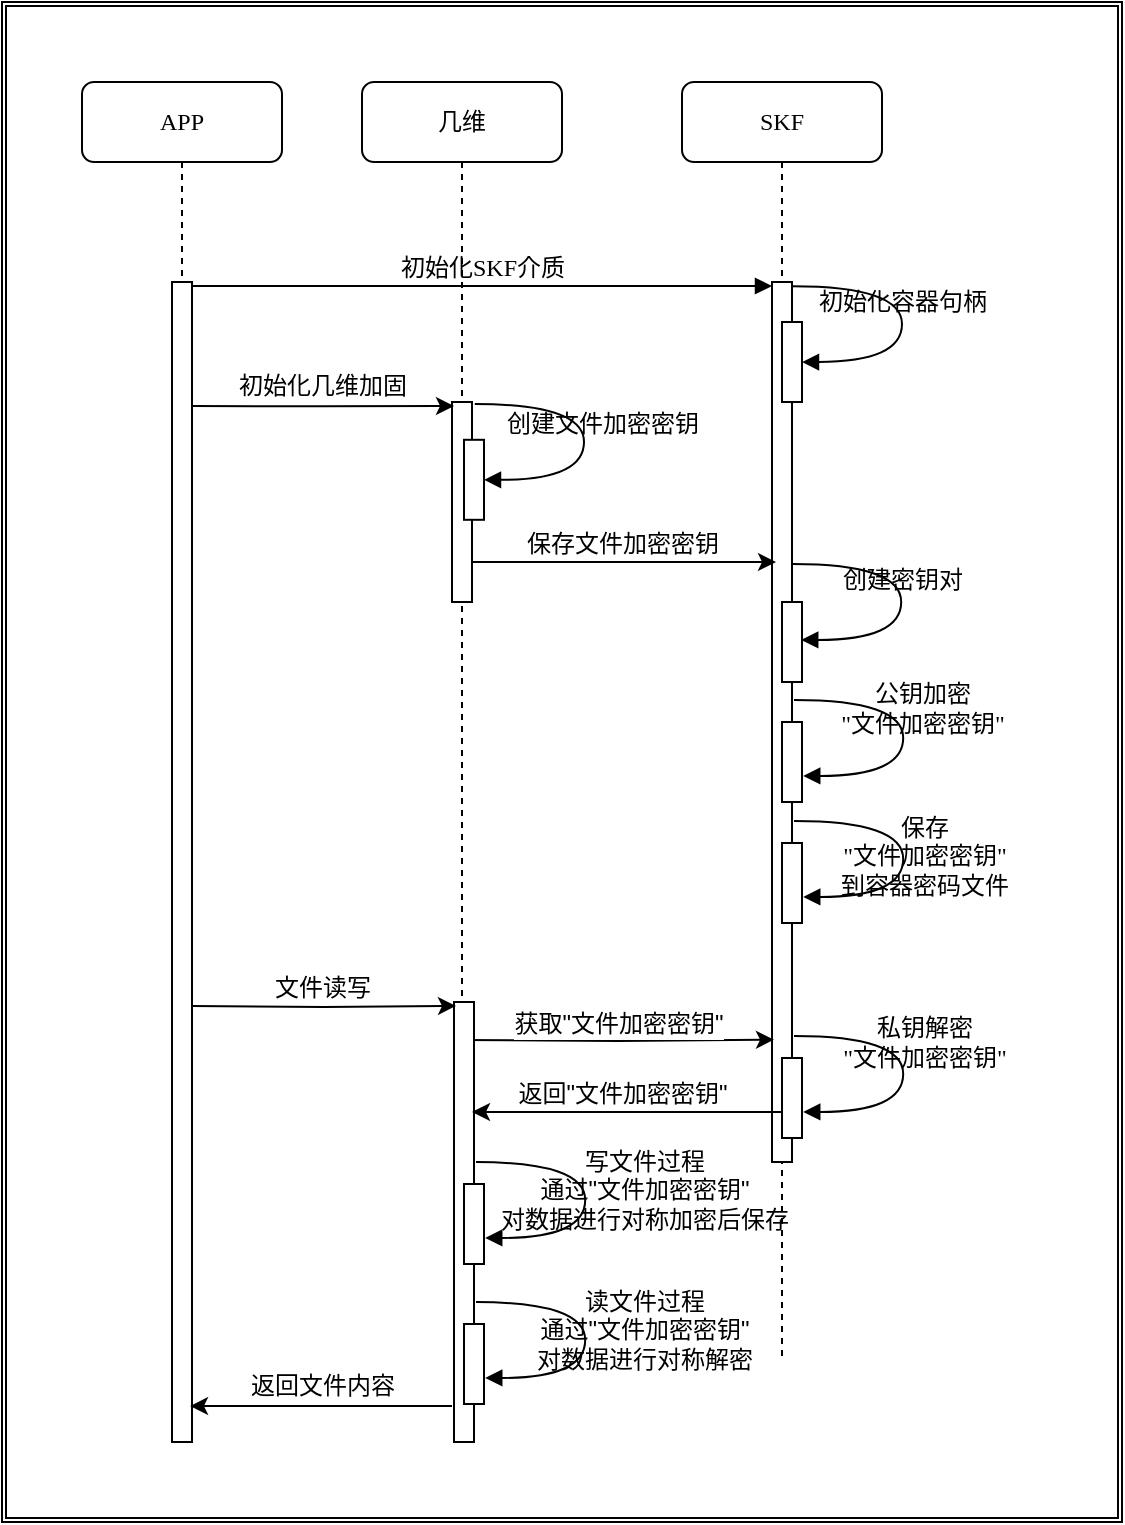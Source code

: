 <mxfile version="14.7.0" type="github">
  <diagram name="Page-1" id="13e1069c-82ec-6db2-03f1-153e76fe0fe0">
    <mxGraphModel dx="946" dy="539" grid="1" gridSize="10" guides="1" tooltips="1" connect="1" arrows="1" fold="1" page="1" pageScale="1" pageWidth="1100" pageHeight="850" background="none" math="0" shadow="0">
      <root>
        <mxCell id="0" />
        <mxCell id="1" parent="0" />
        <mxCell id="XkfTH1fpeu_SxHz1Nigs-37" value="" style="shape=ext;double=1;rounded=0;whiteSpace=wrap;html=1;fontSize=15;" vertex="1" parent="1">
          <mxGeometry x="320" y="40" width="560" height="760" as="geometry" />
        </mxCell>
        <mxCell id="7baba1c4bc27f4b0-2" value="几维" style="shape=umlLifeline;perimeter=lifelinePerimeter;whiteSpace=wrap;html=1;container=1;collapsible=0;recursiveResize=0;outlineConnect=0;rounded=1;shadow=0;comic=0;labelBackgroundColor=none;strokeWidth=1;fontFamily=Verdana;fontSize=12;align=center;" parent="1" vertex="1">
          <mxGeometry x="500" y="80" width="100" height="680" as="geometry" />
        </mxCell>
        <mxCell id="7baba1c4bc27f4b0-3" value="SKF" style="shape=umlLifeline;perimeter=lifelinePerimeter;whiteSpace=wrap;html=1;container=1;collapsible=0;recursiveResize=0;outlineConnect=0;rounded=1;shadow=0;comic=0;labelBackgroundColor=none;strokeWidth=1;fontFamily=Verdana;fontSize=12;align=center;" parent="1" vertex="1">
          <mxGeometry x="660" y="80" width="100" height="640" as="geometry" />
        </mxCell>
        <mxCell id="7baba1c4bc27f4b0-13" value="" style="html=1;points=[];perimeter=orthogonalPerimeter;rounded=0;shadow=0;comic=0;labelBackgroundColor=none;strokeWidth=1;fontFamily=Verdana;fontSize=12;align=center;" parent="7baba1c4bc27f4b0-3" vertex="1">
          <mxGeometry x="45" y="100" width="10" height="440" as="geometry" />
        </mxCell>
        <mxCell id="7baba1c4bc27f4b0-8" value="APP" style="shape=umlLifeline;perimeter=lifelinePerimeter;whiteSpace=wrap;html=1;container=1;collapsible=0;recursiveResize=0;outlineConnect=0;rounded=1;shadow=0;comic=0;labelBackgroundColor=none;strokeWidth=1;fontFamily=Verdana;fontSize=12;align=center;" parent="1" vertex="1">
          <mxGeometry x="360" y="80" width="100" height="680" as="geometry" />
        </mxCell>
        <mxCell id="7baba1c4bc27f4b0-9" value="" style="html=1;points=[];perimeter=orthogonalPerimeter;rounded=0;shadow=0;comic=0;labelBackgroundColor=none;strokeWidth=1;fontFamily=Verdana;fontSize=12;align=center;" parent="7baba1c4bc27f4b0-8" vertex="1">
          <mxGeometry x="45" y="100" width="10" height="580" as="geometry" />
        </mxCell>
        <mxCell id="7baba1c4bc27f4b0-11" value="初始化SKF介质" style="html=1;verticalAlign=bottom;endArrow=block;entryX=0;entryY=0.005;labelBackgroundColor=none;fontFamily=Verdana;fontSize=12;edgeStyle=elbowEdgeStyle;elbow=vertical;entryDx=0;entryDy=0;entryPerimeter=0;" parent="1" source="7baba1c4bc27f4b0-9" target="7baba1c4bc27f4b0-13" edge="1">
          <mxGeometry relative="1" as="geometry">
            <mxPoint x="480" y="190" as="sourcePoint" />
            <mxPoint x="545" y="180" as="targetPoint" />
          </mxGeometry>
        </mxCell>
        <mxCell id="7baba1c4bc27f4b0-35" value="初始化容器句柄" style="html=1;verticalAlign=bottom;endArrow=block;labelBackgroundColor=none;fontFamily=Verdana;fontSize=12;elbow=vertical;edgeStyle=orthogonalEdgeStyle;curved=1;entryX=1;entryY=0.286;entryPerimeter=0;exitX=1.038;exitY=0.345;exitPerimeter=0;" parent="1" edge="1">
          <mxGeometry relative="1" as="geometry">
            <mxPoint x="715.38" y="182.1" as="sourcePoint" />
            <mxPoint x="720" y="220.02" as="targetPoint" />
            <Array as="points">
              <mxPoint x="770" y="182" />
              <mxPoint x="770" y="220" />
            </Array>
          </mxGeometry>
        </mxCell>
        <mxCell id="XkfTH1fpeu_SxHz1Nigs-2" value="" style="html=1;points=[];perimeter=orthogonalPerimeter;rounded=0;shadow=0;comic=0;labelBackgroundColor=none;strokeWidth=1;fontFamily=Verdana;fontSize=12;align=center;" vertex="1" parent="1">
          <mxGeometry x="710" y="200" width="10" height="40" as="geometry" />
        </mxCell>
        <mxCell id="XkfTH1fpeu_SxHz1Nigs-9" style="edgeStyle=orthogonalEdgeStyle;rounded=0;orthogonalLoop=1;jettySize=auto;html=1;fontSize=15;exitX=1;exitY=0.8;exitDx=0;exitDy=0;exitPerimeter=0;" edge="1" parent="1" source="XkfTH1fpeu_SxHz1Nigs-3">
          <mxGeometry relative="1" as="geometry">
            <mxPoint x="707" y="320" as="targetPoint" />
          </mxGeometry>
        </mxCell>
        <mxCell id="XkfTH1fpeu_SxHz1Nigs-10" value="&lt;font style=&quot;font-size: 12px&quot;&gt;保存文件加密密钥&lt;/font&gt;" style="edgeLabel;html=1;align=center;verticalAlign=middle;resizable=0;points=[];fontSize=15;" vertex="1" connectable="0" parent="XkfTH1fpeu_SxHz1Nigs-9">
          <mxGeometry x="-0.132" y="4" relative="1" as="geometry">
            <mxPoint x="9" y="-7" as="offset" />
          </mxGeometry>
        </mxCell>
        <mxCell id="XkfTH1fpeu_SxHz1Nigs-3" value="" style="html=1;points=[];perimeter=orthogonalPerimeter;rounded=0;shadow=0;comic=0;labelBackgroundColor=none;strokeWidth=1;fontFamily=Verdana;fontSize=12;align=center;" vertex="1" parent="1">
          <mxGeometry x="545" y="240" width="10" height="100" as="geometry" />
        </mxCell>
        <mxCell id="XkfTH1fpeu_SxHz1Nigs-4" style="edgeStyle=orthogonalEdgeStyle;rounded=0;orthogonalLoop=1;jettySize=auto;html=1;entryX=0.1;entryY=0.02;entryDx=0;entryDy=0;entryPerimeter=0;fontSize=15;exitX=1;exitY=0.107;exitDx=0;exitDy=0;exitPerimeter=0;" edge="1" parent="1" source="7baba1c4bc27f4b0-9" target="XkfTH1fpeu_SxHz1Nigs-3">
          <mxGeometry relative="1" as="geometry" />
        </mxCell>
        <mxCell id="XkfTH1fpeu_SxHz1Nigs-5" value="&lt;font style=&quot;font-size: 12px&quot;&gt;初始化几维加固&lt;/font&gt;" style="edgeLabel;html=1;align=center;verticalAlign=middle;resizable=0;points=[];fontSize=15;" vertex="1" connectable="0" parent="XkfTH1fpeu_SxHz1Nigs-4">
          <mxGeometry x="-0.13" relative="1" as="geometry">
            <mxPoint x="8" y="-12" as="offset" />
          </mxGeometry>
        </mxCell>
        <mxCell id="XkfTH1fpeu_SxHz1Nigs-6" value="创建文件加密密钥" style="html=1;verticalAlign=bottom;endArrow=block;labelBackgroundColor=none;fontFamily=Verdana;fontSize=12;elbow=vertical;edgeStyle=orthogonalEdgeStyle;curved=1;entryX=1;entryY=0.286;entryPerimeter=0;exitX=1.038;exitY=0.345;exitPerimeter=0;" edge="1" parent="1">
          <mxGeometry x="0.033" y="9" relative="1" as="geometry">
            <mxPoint x="556.38" y="241" as="sourcePoint" />
            <mxPoint x="561" y="278.92" as="targetPoint" />
            <Array as="points">
              <mxPoint x="611" y="240.9" />
              <mxPoint x="611" y="278.9" />
            </Array>
            <mxPoint as="offset" />
          </mxGeometry>
        </mxCell>
        <mxCell id="XkfTH1fpeu_SxHz1Nigs-7" value="" style="html=1;points=[];perimeter=orthogonalPerimeter;rounded=0;shadow=0;comic=0;labelBackgroundColor=none;strokeWidth=1;fontFamily=Verdana;fontSize=12;align=center;" vertex="1" parent="1">
          <mxGeometry x="551" y="258.9" width="10" height="40" as="geometry" />
        </mxCell>
        <mxCell id="XkfTH1fpeu_SxHz1Nigs-8" value="" style="html=1;points=[];perimeter=orthogonalPerimeter;rounded=0;shadow=0;comic=0;labelBackgroundColor=none;strokeWidth=1;fontFamily=Verdana;fontSize=12;align=center;" vertex="1" parent="1">
          <mxGeometry x="710" y="340" width="10" height="40" as="geometry" />
        </mxCell>
        <mxCell id="XkfTH1fpeu_SxHz1Nigs-11" value="创建密钥对" style="html=1;verticalAlign=bottom;endArrow=block;labelBackgroundColor=none;fontFamily=Verdana;fontSize=12;elbow=vertical;edgeStyle=orthogonalEdgeStyle;curved=1;entryX=1;entryY=0.286;entryPerimeter=0;exitX=1.038;exitY=0.345;exitPerimeter=0;" edge="1" parent="1">
          <mxGeometry relative="1" as="geometry">
            <mxPoint x="715.0" y="321.04" as="sourcePoint" />
            <mxPoint x="719.62" y="358.96" as="targetPoint" />
            <Array as="points">
              <mxPoint x="769.62" y="320.94" />
              <mxPoint x="769.62" y="358.94" />
            </Array>
          </mxGeometry>
        </mxCell>
        <mxCell id="XkfTH1fpeu_SxHz1Nigs-12" value="" style="html=1;points=[];perimeter=orthogonalPerimeter;rounded=0;shadow=0;comic=0;labelBackgroundColor=none;strokeWidth=1;fontFamily=Verdana;fontSize=12;align=center;" vertex="1" parent="1">
          <mxGeometry x="710" y="400" width="10" height="40" as="geometry" />
        </mxCell>
        <mxCell id="XkfTH1fpeu_SxHz1Nigs-13" value="公钥加密&lt;br&gt;&quot;文件加密密钥&quot;" style="html=1;verticalAlign=bottom;endArrow=block;labelBackgroundColor=none;fontFamily=Verdana;fontSize=12;elbow=vertical;edgeStyle=orthogonalEdgeStyle;curved=1;entryX=1;entryY=0.286;entryPerimeter=0;exitX=1.038;exitY=0.345;exitPerimeter=0;" edge="1" parent="1">
          <mxGeometry x="0.06" y="9" relative="1" as="geometry">
            <mxPoint x="716" y="389.04" as="sourcePoint" />
            <mxPoint x="720.62" y="426.96" as="targetPoint" />
            <Array as="points">
              <mxPoint x="770.62" y="388.94" />
              <mxPoint x="770.62" y="426.94" />
            </Array>
            <mxPoint as="offset" />
          </mxGeometry>
        </mxCell>
        <mxCell id="XkfTH1fpeu_SxHz1Nigs-14" value="" style="html=1;points=[];perimeter=orthogonalPerimeter;rounded=0;shadow=0;comic=0;labelBackgroundColor=none;strokeWidth=1;fontFamily=Verdana;fontSize=12;align=center;" vertex="1" parent="1">
          <mxGeometry x="710" y="460.5" width="10" height="40" as="geometry" />
        </mxCell>
        <mxCell id="XkfTH1fpeu_SxHz1Nigs-15" value="保存&lt;br&gt;&quot;文件加密密钥&quot;&lt;br&gt;到容器密码文件" style="html=1;verticalAlign=bottom;endArrow=block;labelBackgroundColor=none;fontFamily=Verdana;fontSize=12;elbow=vertical;edgeStyle=orthogonalEdgeStyle;curved=1;entryX=1;entryY=0.286;entryPerimeter=0;exitX=1.038;exitY=0.345;exitPerimeter=0;" edge="1" parent="1">
          <mxGeometry x="0.299" y="10" relative="1" as="geometry">
            <mxPoint x="716" y="449.54" as="sourcePoint" />
            <mxPoint x="720.62" y="487.46" as="targetPoint" />
            <Array as="points">
              <mxPoint x="770.62" y="449.44" />
              <mxPoint x="770.62" y="487.44" />
            </Array>
            <mxPoint x="10" y="-7" as="offset" />
          </mxGeometry>
        </mxCell>
        <mxCell id="XkfTH1fpeu_SxHz1Nigs-25" style="edgeStyle=orthogonalEdgeStyle;rounded=0;orthogonalLoop=1;jettySize=auto;html=1;fontSize=15;entryX=0.1;entryY=0.861;entryDx=0;entryDy=0;entryPerimeter=0;" edge="1" parent="1" target="7baba1c4bc27f4b0-13">
          <mxGeometry relative="1" as="geometry">
            <mxPoint x="550" y="559" as="sourcePoint" />
            <mxPoint x="650" y="630" as="targetPoint" />
          </mxGeometry>
        </mxCell>
        <mxCell id="XkfTH1fpeu_SxHz1Nigs-26" value="&lt;font style=&quot;font-size: 12px&quot;&gt;获取&quot;文件加密密钥&quot;&lt;/font&gt;" style="edgeLabel;html=1;align=center;verticalAlign=middle;resizable=0;points=[];fontSize=15;" vertex="1" connectable="0" parent="XkfTH1fpeu_SxHz1Nigs-25">
          <mxGeometry x="-0.039" relative="1" as="geometry">
            <mxPoint x="2" y="-11" as="offset" />
          </mxGeometry>
        </mxCell>
        <mxCell id="XkfTH1fpeu_SxHz1Nigs-34" style="edgeStyle=orthogonalEdgeStyle;rounded=0;orthogonalLoop=1;jettySize=auto;html=1;entryX=0.9;entryY=0.969;entryDx=0;entryDy=0;entryPerimeter=0;fontSize=15;exitX=-0.1;exitY=0.918;exitDx=0;exitDy=0;exitPerimeter=0;" edge="1" parent="1" source="XkfTH1fpeu_SxHz1Nigs-18" target="7baba1c4bc27f4b0-9">
          <mxGeometry relative="1" as="geometry" />
        </mxCell>
        <mxCell id="XkfTH1fpeu_SxHz1Nigs-35" value="&lt;font style=&quot;font-size: 12px&quot;&gt;返回文件内容&lt;/font&gt;" style="edgeLabel;html=1;align=center;verticalAlign=middle;resizable=0;points=[];fontSize=15;" vertex="1" connectable="0" parent="XkfTH1fpeu_SxHz1Nigs-34">
          <mxGeometry x="0.145" y="-3" relative="1" as="geometry">
            <mxPoint x="10" y="-9" as="offset" />
          </mxGeometry>
        </mxCell>
        <mxCell id="XkfTH1fpeu_SxHz1Nigs-18" value="" style="html=1;points=[];perimeter=orthogonalPerimeter;rounded=0;shadow=0;comic=0;labelBackgroundColor=none;strokeWidth=1;fontFamily=Verdana;fontSize=12;align=center;" vertex="1" parent="1">
          <mxGeometry x="546" y="540" width="10" height="220" as="geometry" />
        </mxCell>
        <mxCell id="XkfTH1fpeu_SxHz1Nigs-21" style="edgeStyle=orthogonalEdgeStyle;rounded=0;orthogonalLoop=1;jettySize=auto;html=1;entryX=0.1;entryY=0.009;entryDx=0;entryDy=0;entryPerimeter=0;fontSize=15;" edge="1" parent="1" target="XkfTH1fpeu_SxHz1Nigs-18">
          <mxGeometry relative="1" as="geometry">
            <mxPoint x="415" y="542" as="sourcePoint" />
          </mxGeometry>
        </mxCell>
        <mxCell id="XkfTH1fpeu_SxHz1Nigs-22" value="&lt;span style=&quot;font-size: 12px&quot;&gt;文件读写&lt;/span&gt;" style="edgeLabel;html=1;align=center;verticalAlign=middle;resizable=0;points=[];fontSize=15;" vertex="1" connectable="0" parent="XkfTH1fpeu_SxHz1Nigs-21">
          <mxGeometry x="-0.212" y="3" relative="1" as="geometry">
            <mxPoint x="13" y="-9" as="offset" />
          </mxGeometry>
        </mxCell>
        <mxCell id="XkfTH1fpeu_SxHz1Nigs-27" style="edgeStyle=orthogonalEdgeStyle;rounded=0;orthogonalLoop=1;jettySize=auto;html=1;entryX=0.9;entryY=0.25;entryDx=0;entryDy=0;entryPerimeter=0;fontSize=15;exitX=0.1;exitY=0.675;exitDx=0;exitDy=0;exitPerimeter=0;" edge="1" parent="1" source="XkfTH1fpeu_SxHz1Nigs-23" target="XkfTH1fpeu_SxHz1Nigs-18">
          <mxGeometry relative="1" as="geometry" />
        </mxCell>
        <mxCell id="XkfTH1fpeu_SxHz1Nigs-28" value="&lt;font style=&quot;font-size: 12px&quot;&gt;返回&quot;文件加密密钥&quot;&lt;/font&gt;" style="edgeLabel;html=1;align=center;verticalAlign=middle;resizable=0;points=[];fontSize=15;" vertex="1" connectable="0" parent="XkfTH1fpeu_SxHz1Nigs-27">
          <mxGeometry x="0.213" y="-3" relative="1" as="geometry">
            <mxPoint x="13" y="-8" as="offset" />
          </mxGeometry>
        </mxCell>
        <mxCell id="XkfTH1fpeu_SxHz1Nigs-23" value="" style="html=1;points=[];perimeter=orthogonalPerimeter;rounded=0;shadow=0;comic=0;labelBackgroundColor=none;strokeWidth=1;fontFamily=Verdana;fontSize=12;align=center;" vertex="1" parent="1">
          <mxGeometry x="710" y="568" width="10" height="40" as="geometry" />
        </mxCell>
        <mxCell id="XkfTH1fpeu_SxHz1Nigs-24" value="私钥解密&lt;br&gt;&quot;文件加密密钥&quot;" style="html=1;verticalAlign=bottom;endArrow=block;labelBackgroundColor=none;fontFamily=Verdana;fontSize=12;elbow=vertical;edgeStyle=orthogonalEdgeStyle;curved=1;entryX=1;entryY=0.286;entryPerimeter=0;exitX=1.038;exitY=0.345;exitPerimeter=0;" edge="1" parent="1">
          <mxGeometry x="0.046" y="10" relative="1" as="geometry">
            <mxPoint x="716" y="557.04" as="sourcePoint" />
            <mxPoint x="720.62" y="594.96" as="targetPoint" />
            <Array as="points">
              <mxPoint x="770.62" y="556.94" />
              <mxPoint x="770.62" y="594.94" />
            </Array>
            <mxPoint as="offset" />
          </mxGeometry>
        </mxCell>
        <mxCell id="XkfTH1fpeu_SxHz1Nigs-29" value="" style="html=1;points=[];perimeter=orthogonalPerimeter;rounded=0;shadow=0;comic=0;labelBackgroundColor=none;strokeWidth=1;fontFamily=Verdana;fontSize=12;align=center;" vertex="1" parent="1">
          <mxGeometry x="551" y="631" width="10" height="40" as="geometry" />
        </mxCell>
        <mxCell id="XkfTH1fpeu_SxHz1Nigs-30" value="写文件过程&lt;br&gt;通过&lt;span style=&quot;font-family: &amp;#34;helvetica&amp;#34; ; background-color: rgb(255 , 255 , 255)&quot;&gt;&quot;文件加密密钥&quot;&lt;/span&gt;&lt;br&gt;对数据进行对称加密后保存" style="html=1;verticalAlign=bottom;endArrow=block;labelBackgroundColor=none;fontFamily=Verdana;fontSize=12;elbow=vertical;edgeStyle=orthogonalEdgeStyle;curved=1;entryX=1;entryY=0.286;entryPerimeter=0;exitX=1.038;exitY=0.345;exitPerimeter=0;" edge="1" parent="1">
          <mxGeometry x="0.298" y="28" relative="1" as="geometry">
            <mxPoint x="557" y="620.04" as="sourcePoint" />
            <mxPoint x="561.62" y="657.96" as="targetPoint" />
            <Array as="points">
              <mxPoint x="611.62" y="619.94" />
              <mxPoint x="611.62" y="657.94" />
            </Array>
            <mxPoint x="29" y="-28" as="offset" />
          </mxGeometry>
        </mxCell>
        <mxCell id="XkfTH1fpeu_SxHz1Nigs-32" value="" style="html=1;points=[];perimeter=orthogonalPerimeter;rounded=0;shadow=0;comic=0;labelBackgroundColor=none;strokeWidth=1;fontFamily=Verdana;fontSize=12;align=center;" vertex="1" parent="1">
          <mxGeometry x="551" y="701" width="10" height="40" as="geometry" />
        </mxCell>
        <mxCell id="XkfTH1fpeu_SxHz1Nigs-33" value="读文件过程&lt;br&gt;通过&lt;span style=&quot;font-family: &amp;#34;helvetica&amp;#34; ; background-color: rgb(255 , 255 , 255)&quot;&gt;&quot;文件加密密钥&quot;&lt;/span&gt;&lt;br&gt;对数据进行对称解密" style="html=1;verticalAlign=bottom;endArrow=block;labelBackgroundColor=none;fontFamily=Verdana;fontSize=12;elbow=vertical;edgeStyle=orthogonalEdgeStyle;curved=1;entryX=1;entryY=0.286;entryPerimeter=0;exitX=1.038;exitY=0.345;exitPerimeter=0;" edge="1" parent="1">
          <mxGeometry x="0.298" y="28" relative="1" as="geometry">
            <mxPoint x="557" y="690.04" as="sourcePoint" />
            <mxPoint x="561.62" y="727.96" as="targetPoint" />
            <Array as="points">
              <mxPoint x="611.62" y="689.94" />
              <mxPoint x="611.62" y="727.94" />
            </Array>
            <mxPoint x="29" y="-28" as="offset" />
          </mxGeometry>
        </mxCell>
      </root>
    </mxGraphModel>
  </diagram>
</mxfile>
